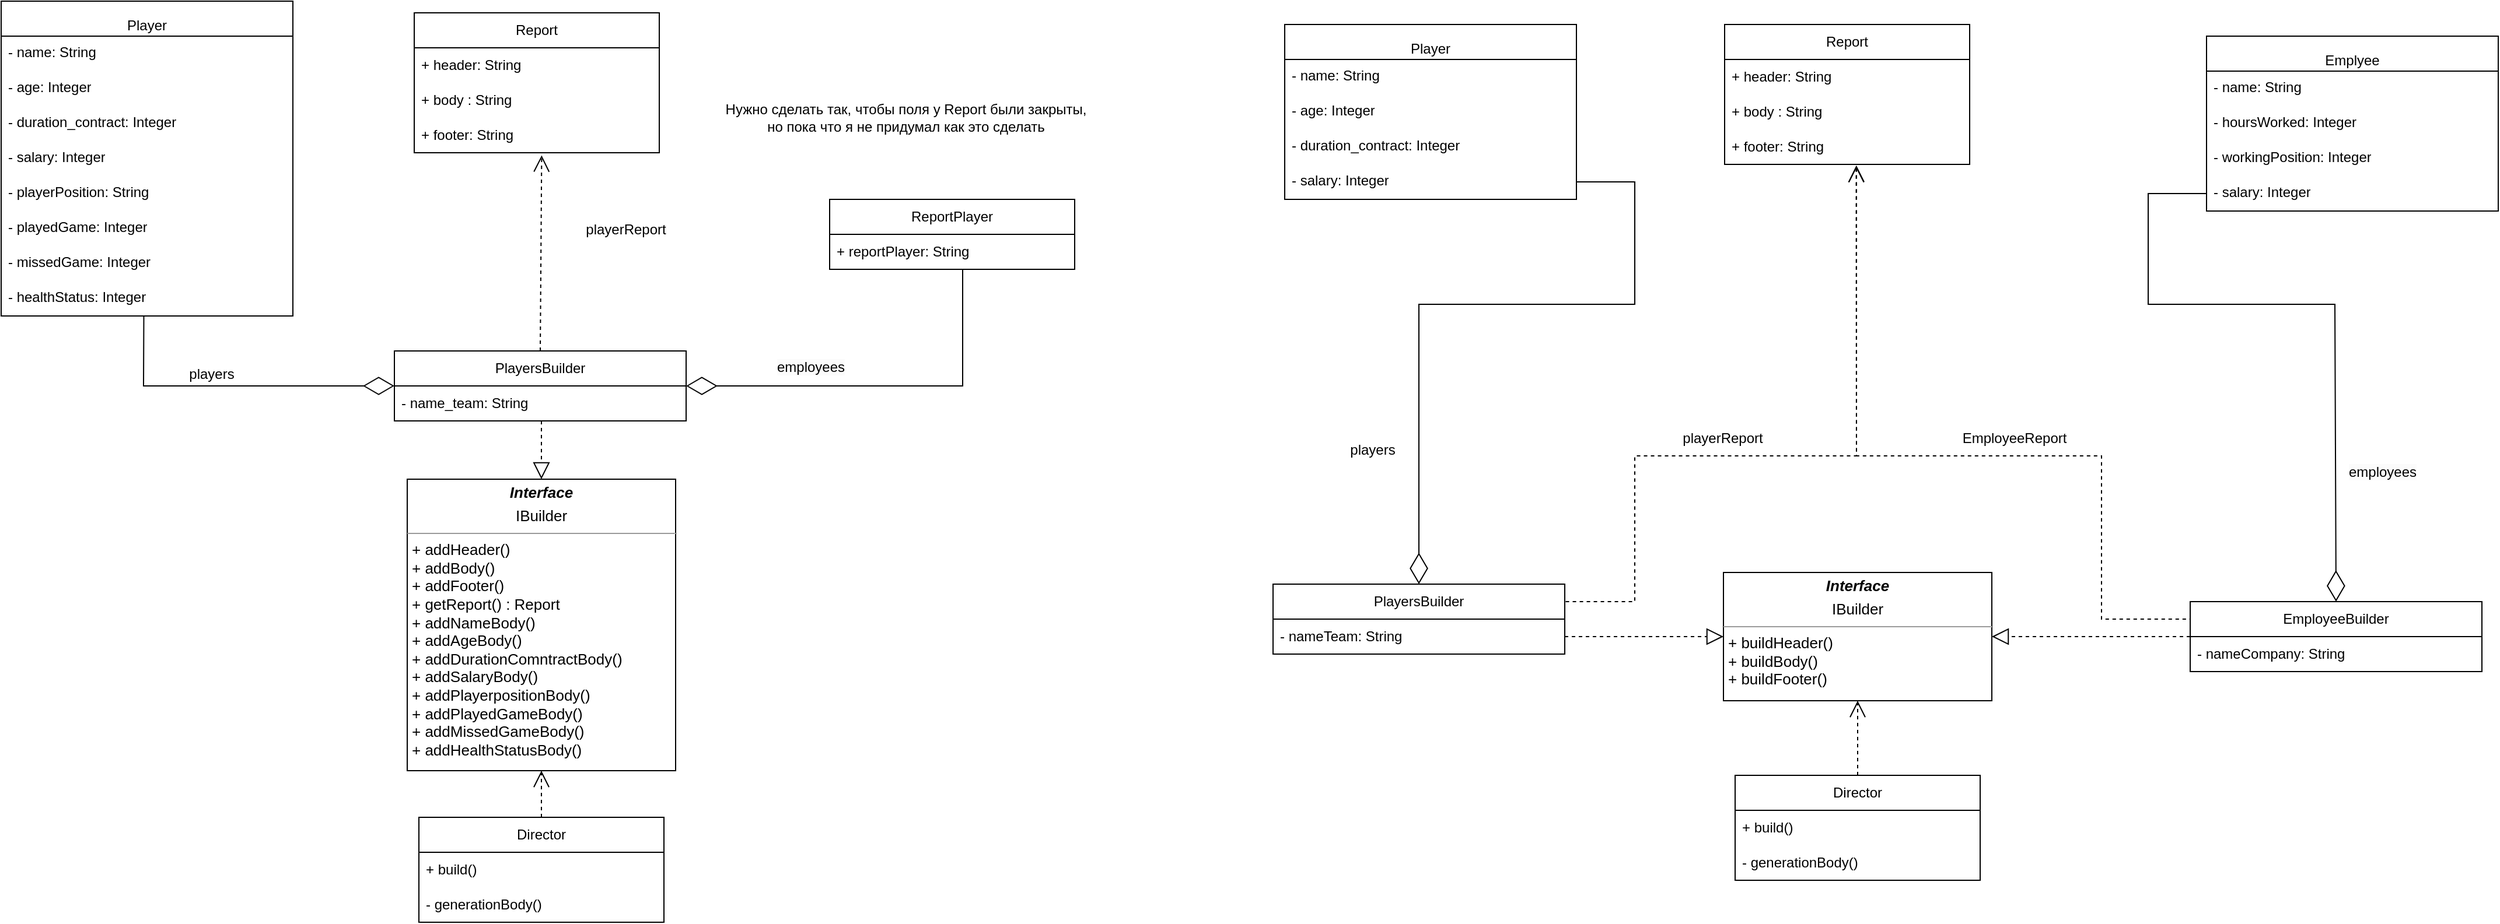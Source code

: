 <mxfile version="24.0.1" type="device">
  <diagram name="Страница — 1" id="MRQiCijHJdOQeOVhIVK2">
    <mxGraphModel dx="3154" dy="2005" grid="1" gridSize="10" guides="1" tooltips="1" connect="1" arrows="1" fold="1" page="1" pageScale="1" pageWidth="827" pageHeight="1169" math="0" shadow="0">
      <root>
        <mxCell id="0" />
        <mxCell id="1" parent="0" />
        <mxCell id="hXdJxYZ2cwujmEJ_C_SV-80" value="Player" style="swimlane;fontStyle=0;childLayout=stackLayout;horizontal=1;startSize=30;horizontalStack=0;resizeParent=1;resizeParentMax=0;resizeLast=0;collapsible=1;marginBottom=0;whiteSpace=wrap;html=1;verticalAlign=bottom;" parent="1" vertex="1">
          <mxGeometry x="-1560" y="-810" width="250" height="270" as="geometry">
            <mxRectangle x="-1250" y="990" width="120" height="30" as="alternateBounds" />
          </mxGeometry>
        </mxCell>
        <mxCell id="hXdJxYZ2cwujmEJ_C_SV-122" value="- name: String" style="text;strokeColor=none;fillColor=none;align=left;verticalAlign=top;spacingLeft=4;spacingRight=4;overflow=hidden;points=[[0,0.5],[1,0.5]];portConstraint=eastwest;rotatable=0;whiteSpace=wrap;html=1;" parent="hXdJxYZ2cwujmEJ_C_SV-80" vertex="1">
          <mxGeometry y="30" width="250" height="30" as="geometry" />
        </mxCell>
        <mxCell id="hXdJxYZ2cwujmEJ_C_SV-123" value="- age: Integer" style="text;strokeColor=none;fillColor=none;align=left;verticalAlign=top;spacingLeft=4;spacingRight=4;overflow=hidden;points=[[0,0.5],[1,0.5]];portConstraint=eastwest;rotatable=0;whiteSpace=wrap;html=1;" parent="hXdJxYZ2cwujmEJ_C_SV-80" vertex="1">
          <mxGeometry y="60" width="250" height="30" as="geometry" />
        </mxCell>
        <mxCell id="hXdJxYZ2cwujmEJ_C_SV-124" value="- duration_contract: Integer" style="text;strokeColor=none;fillColor=none;align=left;verticalAlign=top;spacingLeft=4;spacingRight=4;overflow=hidden;points=[[0,0.5],[1,0.5]];portConstraint=eastwest;rotatable=0;whiteSpace=wrap;html=1;" parent="hXdJxYZ2cwujmEJ_C_SV-80" vertex="1">
          <mxGeometry y="90" width="250" height="30" as="geometry" />
        </mxCell>
        <mxCell id="hXdJxYZ2cwujmEJ_C_SV-81" value="- salary: Integer" style="text;strokeColor=none;fillColor=none;align=left;verticalAlign=top;spacingLeft=4;spacingRight=4;overflow=hidden;points=[[0,0.5],[1,0.5]];portConstraint=eastwest;rotatable=0;whiteSpace=wrap;html=1;" parent="hXdJxYZ2cwujmEJ_C_SV-80" vertex="1">
          <mxGeometry y="120" width="250" height="30" as="geometry" />
        </mxCell>
        <mxCell id="Mz7W1znxSI1todbP4IQS-7" value="- playerPosition: String" style="text;strokeColor=none;fillColor=none;align=left;verticalAlign=top;spacingLeft=4;spacingRight=4;overflow=hidden;points=[[0,0.5],[1,0.5]];portConstraint=eastwest;rotatable=0;whiteSpace=wrap;html=1;" parent="hXdJxYZ2cwujmEJ_C_SV-80" vertex="1">
          <mxGeometry y="150" width="250" height="30" as="geometry" />
        </mxCell>
        <mxCell id="Mz7W1znxSI1todbP4IQS-8" value="- playedGame: Integer" style="text;strokeColor=none;fillColor=none;align=left;verticalAlign=top;spacingLeft=4;spacingRight=4;overflow=hidden;points=[[0,0.5],[1,0.5]];portConstraint=eastwest;rotatable=0;whiteSpace=wrap;html=1;" parent="hXdJxYZ2cwujmEJ_C_SV-80" vertex="1">
          <mxGeometry y="180" width="250" height="30" as="geometry" />
        </mxCell>
        <mxCell id="Mz7W1znxSI1todbP4IQS-9" value="- missedGame: Integer" style="text;strokeColor=none;fillColor=none;align=left;verticalAlign=top;spacingLeft=4;spacingRight=4;overflow=hidden;points=[[0,0.5],[1,0.5]];portConstraint=eastwest;rotatable=0;whiteSpace=wrap;html=1;" parent="hXdJxYZ2cwujmEJ_C_SV-80" vertex="1">
          <mxGeometry y="210" width="250" height="30" as="geometry" />
        </mxCell>
        <mxCell id="Mz7W1znxSI1todbP4IQS-10" value="- healthStatus: Integer" style="text;strokeColor=none;fillColor=none;align=left;verticalAlign=top;spacingLeft=4;spacingRight=4;overflow=hidden;points=[[0,0.5],[1,0.5]];portConstraint=eastwest;rotatable=0;whiteSpace=wrap;html=1;" parent="hXdJxYZ2cwujmEJ_C_SV-80" vertex="1">
          <mxGeometry y="240" width="250" height="30" as="geometry" />
        </mxCell>
        <mxCell id="hXdJxYZ2cwujmEJ_C_SV-90" value="&lt;p style=&quot;margin: 4px 0px 0px; text-align: center; font-size: 13px;&quot;&gt;&lt;font style=&quot;font-size: 13px;&quot;&gt;&lt;span style=&quot;border-color: var(--border-color);&quot;&gt;&lt;i style=&quot;&quot;&gt;&lt;b&gt;Interface&lt;/b&gt;&lt;/i&gt;&lt;/span&gt;&lt;i&gt;&lt;br&gt;&lt;/i&gt;&lt;/font&gt;&lt;/p&gt;&lt;p style=&quot;margin: 4px 0px 0px; text-align: center; font-size: 13px;&quot;&gt;&lt;font style=&quot;font-size: 13px;&quot;&gt;IBuilder&lt;/font&gt;&lt;/p&gt;&lt;hr style=&quot;font-size: 13px;&quot; size=&quot;1&quot;&gt;&lt;p style=&quot;margin: 0px 0px 0px 4px; font-size: 13px;&quot;&gt;&lt;font style=&quot;font-size: 13px;&quot;&gt;+ addHeader()&lt;br&gt;&lt;/font&gt;&lt;/p&gt;&lt;p style=&quot;margin: 0px 0px 0px 4px; font-size: 13px;&quot;&gt;&lt;font style=&quot;font-size: 13px;&quot;&gt;+ addBody()&lt;br&gt;&lt;/font&gt;&lt;/p&gt;&lt;p style=&quot;margin: 0px 0px 0px 4px; font-size: 13px;&quot;&gt;&lt;font style=&quot;font-size: 13px;&quot;&gt;+ addFooter()&lt;/font&gt;&lt;/p&gt;&lt;p style=&quot;margin: 0px 0px 0px 4px; font-size: 13px;&quot;&gt;&lt;font style=&quot;font-size: 13px;&quot;&gt;+ getReport() : Report&lt;br&gt;&lt;/font&gt;&lt;/p&gt;&lt;p style=&quot;margin: 0px 0px 0px 4px; font-size: 13px;&quot;&gt;&lt;font style=&quot;font-size: 13px;&quot;&gt;+ addNameBody()&lt;/font&gt;&lt;/p&gt;&lt;p style=&quot;margin: 0px 0px 0px 4px; font-size: 13px;&quot;&gt;&lt;font style=&quot;font-size: 13px;&quot;&gt;+ addAgeBody()&lt;/font&gt;&lt;/p&gt;&lt;p style=&quot;margin: 0px 0px 0px 4px; font-size: 13px;&quot;&gt;&lt;font style=&quot;font-size: 13px;&quot;&gt;+ addDurationComntractBody()&lt;/font&gt;&lt;/p&gt;&lt;p style=&quot;margin: 0px 0px 0px 4px; font-size: 13px;&quot;&gt;&lt;font style=&quot;font-size: 13px;&quot;&gt;+ addSalaryBody()&lt;/font&gt;&lt;/p&gt;&lt;p style=&quot;margin: 0px 0px 0px 4px; font-size: 13px;&quot;&gt;&lt;font style=&quot;font-size: 13px;&quot;&gt;+ addPlayerpositionBody()&lt;/font&gt;&lt;/p&gt;&lt;p style=&quot;margin: 0px 0px 0px 4px; font-size: 13px;&quot;&gt;&lt;font style=&quot;font-size: 13px;&quot;&gt;+ addPlayedGameBody()&lt;/font&gt;&lt;/p&gt;&lt;p style=&quot;margin: 0px 0px 0px 4px; font-size: 13px;&quot;&gt;&lt;font style=&quot;font-size: 13px;&quot;&gt;+ addMissedGameBody()&lt;/font&gt;&lt;/p&gt;&lt;p style=&quot;margin: 0px 0px 0px 4px; font-size: 13px;&quot;&gt;&lt;font style=&quot;font-size: 13px;&quot;&gt;+ addHealthStatusBody()&lt;/font&gt;&lt;/p&gt;" style="verticalAlign=top;align=left;overflow=fill;fontSize=12;fontFamily=Helvetica;html=1;whiteSpace=wrap;" parent="1" vertex="1">
          <mxGeometry x="-1212" y="-400" width="230" height="250" as="geometry" />
        </mxCell>
        <mxCell id="hXdJxYZ2cwujmEJ_C_SV-91" value="Director" style="swimlane;fontStyle=0;childLayout=stackLayout;horizontal=1;startSize=30;horizontalStack=0;resizeParent=1;resizeParentMax=0;resizeLast=0;collapsible=1;marginBottom=0;whiteSpace=wrap;html=1;" parent="1" vertex="1">
          <mxGeometry x="-1202" y="-110" width="210" height="90" as="geometry" />
        </mxCell>
        <mxCell id="hXdJxYZ2cwujmEJ_C_SV-97" value="+ build()" style="text;strokeColor=none;fillColor=none;align=left;verticalAlign=middle;spacingLeft=4;spacingRight=4;overflow=hidden;points=[[0,0.5],[1,0.5]];portConstraint=eastwest;rotatable=0;whiteSpace=wrap;html=1;" parent="hXdJxYZ2cwujmEJ_C_SV-91" vertex="1">
          <mxGeometry y="30" width="210" height="30" as="geometry" />
        </mxCell>
        <mxCell id="Mz7W1znxSI1todbP4IQS-6" value="- generationBody()" style="text;strokeColor=none;fillColor=none;align=left;verticalAlign=middle;spacingLeft=4;spacingRight=4;overflow=hidden;points=[[0,0.5],[1,0.5]];portConstraint=eastwest;rotatable=0;whiteSpace=wrap;html=1;" parent="hXdJxYZ2cwujmEJ_C_SV-91" vertex="1">
          <mxGeometry y="60" width="210" height="30" as="geometry" />
        </mxCell>
        <mxCell id="hXdJxYZ2cwujmEJ_C_SV-102" value="PlayersBuilder" style="swimlane;fontStyle=0;childLayout=stackLayout;horizontal=1;startSize=30;horizontalStack=0;resizeParent=1;resizeParentMax=0;resizeLast=0;collapsible=1;marginBottom=0;whiteSpace=wrap;html=1;" parent="1" vertex="1">
          <mxGeometry x="-1223" y="-510" width="250" height="60" as="geometry" />
        </mxCell>
        <mxCell id="hXdJxYZ2cwujmEJ_C_SV-103" value="- name_team: String" style="text;strokeColor=none;fillColor=none;align=left;verticalAlign=middle;spacingLeft=4;spacingRight=4;overflow=hidden;points=[[0,0.5],[1,0.5]];portConstraint=eastwest;rotatable=0;whiteSpace=wrap;html=1;" parent="hXdJxYZ2cwujmEJ_C_SV-102" vertex="1">
          <mxGeometry y="30" width="250" height="30" as="geometry" />
        </mxCell>
        <mxCell id="hXdJxYZ2cwujmEJ_C_SV-106" value="Report" style="swimlane;fontStyle=0;childLayout=stackLayout;horizontal=1;startSize=30;horizontalStack=0;resizeParent=1;resizeParentMax=0;resizeLast=0;collapsible=1;marginBottom=0;whiteSpace=wrap;html=1;" parent="1" vertex="1">
          <mxGeometry x="-1206" y="-800" width="210" height="120" as="geometry" />
        </mxCell>
        <mxCell id="hXdJxYZ2cwujmEJ_C_SV-107" value="+ header: String" style="text;strokeColor=none;fillColor=none;align=left;verticalAlign=middle;spacingLeft=4;spacingRight=4;overflow=hidden;points=[[0,0.5],[1,0.5]];portConstraint=eastwest;rotatable=0;whiteSpace=wrap;html=1;" parent="hXdJxYZ2cwujmEJ_C_SV-106" vertex="1">
          <mxGeometry y="30" width="210" height="30" as="geometry" />
        </mxCell>
        <mxCell id="hXdJxYZ2cwujmEJ_C_SV-108" value="+ body : String" style="text;strokeColor=none;fillColor=none;align=left;verticalAlign=middle;spacingLeft=4;spacingRight=4;overflow=hidden;points=[[0,0.5],[1,0.5]];portConstraint=eastwest;rotatable=0;whiteSpace=wrap;html=1;" parent="hXdJxYZ2cwujmEJ_C_SV-106" vertex="1">
          <mxGeometry y="60" width="210" height="30" as="geometry" />
        </mxCell>
        <mxCell id="hXdJxYZ2cwujmEJ_C_SV-109" value="+ footer: String" style="text;strokeColor=none;fillColor=none;align=left;verticalAlign=middle;spacingLeft=4;spacingRight=4;overflow=hidden;points=[[0,0.5],[1,0.5]];portConstraint=eastwest;rotatable=0;whiteSpace=wrap;html=1;" parent="hXdJxYZ2cwujmEJ_C_SV-106" vertex="1">
          <mxGeometry y="90" width="210" height="30" as="geometry" />
        </mxCell>
        <mxCell id="hXdJxYZ2cwujmEJ_C_SV-114" value="" style="endArrow=block;dashed=1;endFill=0;endSize=12;html=1;rounded=0;entryX=0.5;entryY=0;entryDx=0;entryDy=0;" parent="1" target="hXdJxYZ2cwujmEJ_C_SV-90" edge="1">
          <mxGeometry width="160" relative="1" as="geometry">
            <mxPoint x="-1097" y="-450" as="sourcePoint" />
            <mxPoint x="-972" y="-466" as="targetPoint" />
            <Array as="points">
              <mxPoint x="-1097" y="-400" />
            </Array>
          </mxGeometry>
        </mxCell>
        <mxCell id="hXdJxYZ2cwujmEJ_C_SV-115" value="" style="endArrow=open;endSize=12;dashed=1;html=1;rounded=0;exitX=0.5;exitY=0;exitDx=0;exitDy=0;entryX=0.5;entryY=1;entryDx=0;entryDy=0;" parent="1" source="hXdJxYZ2cwujmEJ_C_SV-91" target="hXdJxYZ2cwujmEJ_C_SV-90" edge="1">
          <mxGeometry width="160" relative="1" as="geometry">
            <mxPoint x="-912" y="-132" as="sourcePoint" />
            <mxPoint x="-653" y="-71" as="targetPoint" />
            <Array as="points" />
          </mxGeometry>
        </mxCell>
        <mxCell id="hXdJxYZ2cwujmEJ_C_SV-130" value="" style="endArrow=diamondThin;endFill=0;endSize=24;html=1;rounded=0;entryX=0;entryY=0.5;entryDx=0;entryDy=0;exitX=0.489;exitY=1.01;exitDx=0;exitDy=0;exitPerimeter=0;" parent="1" source="Mz7W1znxSI1todbP4IQS-10" target="hXdJxYZ2cwujmEJ_C_SV-102" edge="1">
          <mxGeometry width="160" relative="1" as="geometry">
            <mxPoint x="-1435" y="-650" as="sourcePoint" />
            <mxPoint x="-1432" y="-650" as="targetPoint" />
            <Array as="points">
              <mxPoint x="-1438" y="-480" />
            </Array>
          </mxGeometry>
        </mxCell>
        <mxCell id="hXdJxYZ2cwujmEJ_C_SV-140" value="playerReport" style="text;html=1;align=center;verticalAlign=middle;resizable=0;points=[];autosize=1;strokeColor=none;fillColor=none;" parent="1" vertex="1">
          <mxGeometry x="-1070" y="-629.5" width="90" height="30" as="geometry" />
        </mxCell>
        <mxCell id="hXdJxYZ2cwujmEJ_C_SV-141" value="players" style="text;html=1;align=center;verticalAlign=middle;resizable=0;points=[];autosize=1;strokeColor=none;fillColor=none;" parent="1" vertex="1">
          <mxGeometry x="-1410" y="-505" width="60" height="30" as="geometry" />
        </mxCell>
        <mxCell id="Mz7W1znxSI1todbP4IQS-1" value="ReportPlayer" style="swimlane;fontStyle=0;childLayout=stackLayout;horizontal=1;startSize=30;horizontalStack=0;resizeParent=1;resizeParentMax=0;resizeLast=0;collapsible=1;marginBottom=0;whiteSpace=wrap;html=1;" parent="1" vertex="1">
          <mxGeometry x="-850" y="-640" width="210" height="60" as="geometry" />
        </mxCell>
        <mxCell id="Mz7W1znxSI1todbP4IQS-2" value="+ reportPlayer: String" style="text;strokeColor=none;fillColor=none;align=left;verticalAlign=middle;spacingLeft=4;spacingRight=4;overflow=hidden;points=[[0,0.5],[1,0.5]];portConstraint=eastwest;rotatable=0;whiteSpace=wrap;html=1;" parent="Mz7W1znxSI1todbP4IQS-1" vertex="1">
          <mxGeometry y="30" width="210" height="30" as="geometry" />
        </mxCell>
        <mxCell id="Mz7W1znxSI1todbP4IQS-15" value="" style="endArrow=diamondThin;endFill=0;endSize=24;html=1;rounded=0;entryX=1;entryY=0.5;entryDx=0;entryDy=0;" parent="1" target="hXdJxYZ2cwujmEJ_C_SV-102" edge="1">
          <mxGeometry width="160" relative="1" as="geometry">
            <mxPoint x="-736" y="-580" as="sourcePoint" />
            <mxPoint x="-1213" y="-455" as="targetPoint" />
            <Array as="points">
              <mxPoint x="-736" y="-480" />
            </Array>
          </mxGeometry>
        </mxCell>
        <mxCell id="Mz7W1znxSI1todbP4IQS-16" value="Player" style="swimlane;fontStyle=0;childLayout=stackLayout;horizontal=1;startSize=30;horizontalStack=0;resizeParent=1;resizeParentMax=0;resizeLast=0;collapsible=1;marginBottom=0;whiteSpace=wrap;html=1;verticalAlign=bottom;" parent="1" vertex="1">
          <mxGeometry x="-460" y="-790" width="250" height="150" as="geometry">
            <mxRectangle x="-1250" y="990" width="120" height="30" as="alternateBounds" />
          </mxGeometry>
        </mxCell>
        <mxCell id="Mz7W1znxSI1todbP4IQS-17" value="- name: String" style="text;strokeColor=none;fillColor=none;align=left;verticalAlign=top;spacingLeft=4;spacingRight=4;overflow=hidden;points=[[0,0.5],[1,0.5]];portConstraint=eastwest;rotatable=0;whiteSpace=wrap;html=1;" parent="Mz7W1znxSI1todbP4IQS-16" vertex="1">
          <mxGeometry y="30" width="250" height="30" as="geometry" />
        </mxCell>
        <mxCell id="Mz7W1znxSI1todbP4IQS-18" value="- age: Integer" style="text;strokeColor=none;fillColor=none;align=left;verticalAlign=top;spacingLeft=4;spacingRight=4;overflow=hidden;points=[[0,0.5],[1,0.5]];portConstraint=eastwest;rotatable=0;whiteSpace=wrap;html=1;" parent="Mz7W1znxSI1todbP4IQS-16" vertex="1">
          <mxGeometry y="60" width="250" height="30" as="geometry" />
        </mxCell>
        <mxCell id="Mz7W1znxSI1todbP4IQS-19" value="- duration_contract: Integer" style="text;strokeColor=none;fillColor=none;align=left;verticalAlign=top;spacingLeft=4;spacingRight=4;overflow=hidden;points=[[0,0.5],[1,0.5]];portConstraint=eastwest;rotatable=0;whiteSpace=wrap;html=1;" parent="Mz7W1znxSI1todbP4IQS-16" vertex="1">
          <mxGeometry y="90" width="250" height="30" as="geometry" />
        </mxCell>
        <mxCell id="Mz7W1znxSI1todbP4IQS-20" value="- salary: Integer" style="text;strokeColor=none;fillColor=none;align=left;verticalAlign=top;spacingLeft=4;spacingRight=4;overflow=hidden;points=[[0,0.5],[1,0.5]];portConstraint=eastwest;rotatable=0;whiteSpace=wrap;html=1;" parent="Mz7W1znxSI1todbP4IQS-16" vertex="1">
          <mxGeometry y="120" width="250" height="30" as="geometry" />
        </mxCell>
        <mxCell id="Mz7W1znxSI1todbP4IQS-25" value="&lt;p style=&quot;margin: 4px 0px 0px; text-align: center; font-size: 13px;&quot;&gt;&lt;font style=&quot;font-size: 13px;&quot;&gt;&lt;span style=&quot;border-color: var(--border-color);&quot;&gt;&lt;i style=&quot;&quot;&gt;&lt;b&gt;Interface&lt;/b&gt;&lt;/i&gt;&lt;/span&gt;&lt;i&gt;&lt;br&gt;&lt;/i&gt;&lt;/font&gt;&lt;/p&gt;&lt;p style=&quot;margin: 4px 0px 0px; text-align: center; font-size: 13px;&quot;&gt;&lt;font style=&quot;font-size: 13px;&quot;&gt;IBuilder&lt;/font&gt;&lt;/p&gt;&lt;hr style=&quot;font-size: 13px;&quot; size=&quot;1&quot;&gt;&lt;p style=&quot;margin: 0px 0px 0px 4px; font-size: 13px;&quot;&gt;&lt;font style=&quot;font-size: 13px;&quot;&gt;+ buildHeader()&lt;br&gt;&lt;/font&gt;&lt;/p&gt;&lt;p style=&quot;margin: 0px 0px 0px 4px; font-size: 13px;&quot;&gt;&lt;font style=&quot;font-size: 13px;&quot;&gt;+ buildBody()&lt;br&gt;&lt;/font&gt;&lt;/p&gt;&lt;p style=&quot;margin: 0px 0px 0px 4px; font-size: 13px;&quot;&gt;&lt;font style=&quot;font-size: 13px;&quot;&gt;+ buildFooter()&lt;/font&gt;&lt;/p&gt;" style="verticalAlign=top;align=left;overflow=fill;fontSize=12;fontFamily=Helvetica;html=1;whiteSpace=wrap;" parent="1" vertex="1">
          <mxGeometry x="-84" y="-320" width="230" height="110" as="geometry" />
        </mxCell>
        <mxCell id="Mz7W1znxSI1todbP4IQS-26" value="Director" style="swimlane;fontStyle=0;childLayout=stackLayout;horizontal=1;startSize=30;horizontalStack=0;resizeParent=1;resizeParentMax=0;resizeLast=0;collapsible=1;marginBottom=0;whiteSpace=wrap;html=1;" parent="1" vertex="1">
          <mxGeometry x="-74" y="-146" width="210" height="90" as="geometry" />
        </mxCell>
        <mxCell id="Mz7W1znxSI1todbP4IQS-27" value="+ build()" style="text;strokeColor=none;fillColor=none;align=left;verticalAlign=middle;spacingLeft=4;spacingRight=4;overflow=hidden;points=[[0,0.5],[1,0.5]];portConstraint=eastwest;rotatable=0;whiteSpace=wrap;html=1;" parent="Mz7W1znxSI1todbP4IQS-26" vertex="1">
          <mxGeometry y="30" width="210" height="30" as="geometry" />
        </mxCell>
        <mxCell id="Mz7W1znxSI1todbP4IQS-28" value="- generationBody()" style="text;strokeColor=none;fillColor=none;align=left;verticalAlign=middle;spacingLeft=4;spacingRight=4;overflow=hidden;points=[[0,0.5],[1,0.5]];portConstraint=eastwest;rotatable=0;whiteSpace=wrap;html=1;" parent="Mz7W1znxSI1todbP4IQS-26" vertex="1">
          <mxGeometry y="60" width="210" height="30" as="geometry" />
        </mxCell>
        <mxCell id="Mz7W1znxSI1todbP4IQS-29" value="PlayersBuilder" style="swimlane;fontStyle=0;childLayout=stackLayout;horizontal=1;startSize=30;horizontalStack=0;resizeParent=1;resizeParentMax=0;resizeLast=0;collapsible=1;marginBottom=0;whiteSpace=wrap;html=1;" parent="1" vertex="1">
          <mxGeometry x="-470" y="-310" width="250" height="60" as="geometry" />
        </mxCell>
        <mxCell id="Mz7W1znxSI1todbP4IQS-30" value="- nameTeam: String" style="text;strokeColor=none;fillColor=none;align=left;verticalAlign=middle;spacingLeft=4;spacingRight=4;overflow=hidden;points=[[0,0.5],[1,0.5]];portConstraint=eastwest;rotatable=0;whiteSpace=wrap;html=1;" parent="Mz7W1znxSI1todbP4IQS-29" vertex="1">
          <mxGeometry y="30" width="250" height="30" as="geometry" />
        </mxCell>
        <mxCell id="Mz7W1znxSI1todbP4IQS-31" value="Report" style="swimlane;fontStyle=0;childLayout=stackLayout;horizontal=1;startSize=30;horizontalStack=0;resizeParent=1;resizeParentMax=0;resizeLast=0;collapsible=1;marginBottom=0;whiteSpace=wrap;html=1;" parent="1" vertex="1">
          <mxGeometry x="-83" y="-790" width="210" height="120" as="geometry" />
        </mxCell>
        <mxCell id="Mz7W1znxSI1todbP4IQS-32" value="+ header: String" style="text;strokeColor=none;fillColor=none;align=left;verticalAlign=middle;spacingLeft=4;spacingRight=4;overflow=hidden;points=[[0,0.5],[1,0.5]];portConstraint=eastwest;rotatable=0;whiteSpace=wrap;html=1;" parent="Mz7W1znxSI1todbP4IQS-31" vertex="1">
          <mxGeometry y="30" width="210" height="30" as="geometry" />
        </mxCell>
        <mxCell id="Mz7W1znxSI1todbP4IQS-33" value="+ body : String" style="text;strokeColor=none;fillColor=none;align=left;verticalAlign=middle;spacingLeft=4;spacingRight=4;overflow=hidden;points=[[0,0.5],[1,0.5]];portConstraint=eastwest;rotatable=0;whiteSpace=wrap;html=1;" parent="Mz7W1znxSI1todbP4IQS-31" vertex="1">
          <mxGeometry y="60" width="210" height="30" as="geometry" />
        </mxCell>
        <mxCell id="Mz7W1znxSI1todbP4IQS-34" value="+ footer: String" style="text;strokeColor=none;fillColor=none;align=left;verticalAlign=middle;spacingLeft=4;spacingRight=4;overflow=hidden;points=[[0,0.5],[1,0.5]];portConstraint=eastwest;rotatable=0;whiteSpace=wrap;html=1;" parent="Mz7W1znxSI1todbP4IQS-31" vertex="1">
          <mxGeometry y="90" width="210" height="30" as="geometry" />
        </mxCell>
        <mxCell id="Mz7W1znxSI1todbP4IQS-36" value="" style="endArrow=open;endSize=12;dashed=1;html=1;rounded=0;exitX=0.5;exitY=0;exitDx=0;exitDy=0;entryX=0.5;entryY=1;entryDx=0;entryDy=0;" parent="1" source="Mz7W1znxSI1todbP4IQS-26" target="Mz7W1znxSI1todbP4IQS-25" edge="1">
          <mxGeometry width="160" relative="1" as="geometry">
            <mxPoint x="216" y="-122" as="sourcePoint" />
            <mxPoint x="475" y="-61" as="targetPoint" />
            <Array as="points" />
          </mxGeometry>
        </mxCell>
        <mxCell id="Mz7W1znxSI1todbP4IQS-39" value="playerReport" style="text;html=1;align=center;verticalAlign=middle;resizable=0;points=[];autosize=1;strokeColor=none;fillColor=none;" parent="1" vertex="1">
          <mxGeometry x="-130" y="-450" width="90" height="30" as="geometry" />
        </mxCell>
        <mxCell id="Mz7W1znxSI1todbP4IQS-100" value="Emplyee" style="swimlane;fontStyle=0;childLayout=stackLayout;horizontal=1;startSize=30;horizontalStack=0;resizeParent=1;resizeParentMax=0;resizeLast=0;collapsible=1;marginBottom=0;whiteSpace=wrap;html=1;verticalAlign=bottom;" parent="1" vertex="1">
          <mxGeometry x="330" y="-780" width="250" height="150" as="geometry">
            <mxRectangle x="-1250" y="990" width="120" height="30" as="alternateBounds" />
          </mxGeometry>
        </mxCell>
        <mxCell id="Mz7W1znxSI1todbP4IQS-101" value="- name: String" style="text;strokeColor=none;fillColor=none;align=left;verticalAlign=top;spacingLeft=4;spacingRight=4;overflow=hidden;points=[[0,0.5],[1,0.5]];portConstraint=eastwest;rotatable=0;whiteSpace=wrap;html=1;" parent="Mz7W1znxSI1todbP4IQS-100" vertex="1">
          <mxGeometry y="30" width="250" height="30" as="geometry" />
        </mxCell>
        <mxCell id="Mz7W1znxSI1todbP4IQS-102" value="- hoursWorked: Integer" style="text;strokeColor=none;fillColor=none;align=left;verticalAlign=top;spacingLeft=4;spacingRight=4;overflow=hidden;points=[[0,0.5],[1,0.5]];portConstraint=eastwest;rotatable=0;whiteSpace=wrap;html=1;" parent="Mz7W1znxSI1todbP4IQS-100" vertex="1">
          <mxGeometry y="60" width="250" height="30" as="geometry" />
        </mxCell>
        <mxCell id="Mz7W1znxSI1todbP4IQS-103" value="- workingPosition: Integer" style="text;strokeColor=none;fillColor=none;align=left;verticalAlign=top;spacingLeft=4;spacingRight=4;overflow=hidden;points=[[0,0.5],[1,0.5]];portConstraint=eastwest;rotatable=0;whiteSpace=wrap;html=1;" parent="Mz7W1znxSI1todbP4IQS-100" vertex="1">
          <mxGeometry y="90" width="250" height="30" as="geometry" />
        </mxCell>
        <mxCell id="Mz7W1znxSI1todbP4IQS-104" value="- salary: Integer" style="text;strokeColor=none;fillColor=none;align=left;verticalAlign=top;spacingLeft=4;spacingRight=4;overflow=hidden;points=[[0,0.5],[1,0.5]];portConstraint=eastwest;rotatable=0;whiteSpace=wrap;html=1;" parent="Mz7W1znxSI1todbP4IQS-100" vertex="1">
          <mxGeometry y="120" width="250" height="30" as="geometry" />
        </mxCell>
        <mxCell id="Mz7W1znxSI1todbP4IQS-109" value="EmployeeBuilder" style="swimlane;fontStyle=0;childLayout=stackLayout;horizontal=1;startSize=30;horizontalStack=0;resizeParent=1;resizeParentMax=0;resizeLast=0;collapsible=1;marginBottom=0;whiteSpace=wrap;html=1;" parent="1" vertex="1">
          <mxGeometry x="316" y="-295" width="250" height="60" as="geometry" />
        </mxCell>
        <mxCell id="Mz7W1znxSI1todbP4IQS-110" value="- nameCompany: String" style="text;strokeColor=none;fillColor=none;align=left;verticalAlign=middle;spacingLeft=4;spacingRight=4;overflow=hidden;points=[[0,0.5],[1,0.5]];portConstraint=eastwest;rotatable=0;whiteSpace=wrap;html=1;" parent="Mz7W1znxSI1todbP4IQS-109" vertex="1">
          <mxGeometry y="30" width="250" height="30" as="geometry" />
        </mxCell>
        <mxCell id="Mz7W1znxSI1todbP4IQS-112" value="" style="endArrow=block;dashed=1;endFill=0;endSize=12;html=1;rounded=0;entryX=1;entryY=0.5;entryDx=0;entryDy=0;exitX=0;exitY=0.5;exitDx=0;exitDy=0;" parent="1" source="Mz7W1znxSI1todbP4IQS-109" target="Mz7W1znxSI1todbP4IQS-25" edge="1">
          <mxGeometry width="160" relative="1" as="geometry">
            <mxPoint x="-210" y="-255" as="sourcePoint" />
            <mxPoint x="-80" y="-255" as="targetPoint" />
            <Array as="points" />
          </mxGeometry>
        </mxCell>
        <mxCell id="Mz7W1znxSI1todbP4IQS-117" value="EmployeeReport" style="text;html=1;align=center;verticalAlign=middle;resizable=0;points=[];autosize=1;strokeColor=none;fillColor=none;" parent="1" vertex="1">
          <mxGeometry x="110" y="-450" width="110" height="30" as="geometry" />
        </mxCell>
        <mxCell id="Mz7W1znxSI1todbP4IQS-118" value="players" style="text;html=1;align=center;verticalAlign=middle;resizable=0;points=[];autosize=1;strokeColor=none;fillColor=none;" parent="1" vertex="1">
          <mxGeometry x="-415" y="-440" width="60" height="30" as="geometry" />
        </mxCell>
        <mxCell id="Mz7W1znxSI1todbP4IQS-119" value="&lt;span style=&quot;color: rgb(0, 0, 0); font-family: Helvetica; font-size: 12px; font-style: normal; font-variant-ligatures: normal; font-variant-caps: normal; font-weight: 400; letter-spacing: normal; orphans: 2; text-align: center; text-indent: 0px; text-transform: none; widows: 2; word-spacing: 0px; -webkit-text-stroke-width: 0px; white-space: nowrap; background-color: rgb(251, 251, 251); text-decoration-thickness: initial; text-decoration-style: initial; text-decoration-color: initial; display: inline !important; float: none;&quot;&gt;employees&lt;/span&gt;" style="text;whiteSpace=wrap;html=1;" parent="1" vertex="1">
          <mxGeometry x="-897" y="-510" width="70" height="40" as="geometry" />
        </mxCell>
        <mxCell id="tv6DahNP8yDkagdklTRy-1" value="Нужно сделать так, чтобы поля у Report были закрыты,&lt;div&gt;но пока что я не придумал как это сделать&lt;/div&gt;" style="text;html=1;align=center;verticalAlign=middle;resizable=0;points=[];autosize=1;strokeColor=none;fillColor=none;" vertex="1" parent="1">
          <mxGeometry x="-950" y="-730" width="330" height="40" as="geometry" />
        </mxCell>
        <mxCell id="tv6DahNP8yDkagdklTRy-2" value="" style="endArrow=none;html=1;rounded=0;startArrow=diamondThin;startFill=0;targetPerimeterSpacing=6;strokeWidth=1;endSize=6;startSize=24;entryX=1;entryY=0.5;entryDx=0;entryDy=0;exitX=0.5;exitY=0;exitDx=0;exitDy=0;" edge="1" parent="1" source="Mz7W1znxSI1todbP4IQS-29" target="Mz7W1znxSI1todbP4IQS-20">
          <mxGeometry width="50" height="50" relative="1" as="geometry">
            <mxPoint x="-610" y="-300" as="sourcePoint" />
            <mxPoint x="-344.75" y="-517.81" as="targetPoint" />
            <Array as="points">
              <mxPoint x="-345" y="-550" />
              <mxPoint x="-160" y="-550" />
              <mxPoint x="-160" y="-655" />
            </Array>
          </mxGeometry>
        </mxCell>
        <mxCell id="tv6DahNP8yDkagdklTRy-3" value="" style="endArrow=none;html=1;rounded=0;startArrow=diamondThin;startFill=0;targetPerimeterSpacing=6;strokeWidth=1;endSize=6;startSize=24;entryX=0;entryY=0.5;entryDx=0;entryDy=0;exitX=0.5;exitY=0;exitDx=0;exitDy=0;" edge="1" parent="1" source="Mz7W1znxSI1todbP4IQS-109" target="Mz7W1znxSI1todbP4IQS-104">
          <mxGeometry width="50" height="50" relative="1" as="geometry">
            <mxPoint x="460" y="-302" as="sourcePoint" />
            <mxPoint x="440" y="-511.41" as="targetPoint" />
            <Array as="points">
              <mxPoint x="440" y="-550" />
              <mxPoint x="280" y="-550" />
              <mxPoint x="280" y="-645" />
            </Array>
          </mxGeometry>
        </mxCell>
        <mxCell id="tv6DahNP8yDkagdklTRy-4" value="&lt;span style=&quot;color: rgb(0, 0, 0); font-family: Helvetica; font-size: 12px; font-style: normal; font-variant-ligatures: normal; font-variant-caps: normal; font-weight: 400; letter-spacing: normal; orphans: 2; text-align: center; text-indent: 0px; text-transform: none; widows: 2; word-spacing: 0px; -webkit-text-stroke-width: 0px; white-space: nowrap; background-color: rgb(251, 251, 251); text-decoration-thickness: initial; text-decoration-style: initial; text-decoration-color: initial; display: inline !important; float: none;&quot;&gt;employees&lt;/span&gt;" style="text;whiteSpace=wrap;html=1;" vertex="1" parent="1">
          <mxGeometry x="450" y="-420" width="70" height="40" as="geometry" />
        </mxCell>
        <mxCell id="tv6DahNP8yDkagdklTRy-7" value="" style="endArrow=none;dashed=1;html=1;rounded=0;startArrow=open;startFill=0;startSize=12;exitX=0.537;exitY=1.039;exitDx=0;exitDy=0;exitPerimeter=0;entryX=0;entryY=0.25;entryDx=0;entryDy=0;" edge="1" parent="1" source="Mz7W1znxSI1todbP4IQS-34" target="Mz7W1znxSI1todbP4IQS-109">
          <mxGeometry width="50" height="50" relative="1" as="geometry">
            <mxPoint x="160" y="-480" as="sourcePoint" />
            <mxPoint x="30" y="-470" as="targetPoint" />
            <Array as="points">
              <mxPoint x="30" y="-420" />
              <mxPoint x="240" y="-420" />
              <mxPoint x="240" y="-280" />
            </Array>
          </mxGeometry>
        </mxCell>
        <mxCell id="tv6DahNP8yDkagdklTRy-8" value="" style="endArrow=none;dashed=1;html=1;rounded=0;startArrow=open;startFill=0;startSize=12;exitX=0.537;exitY=1.039;exitDx=0;exitDy=0;exitPerimeter=0;entryX=1;entryY=0.25;entryDx=0;entryDy=0;" edge="1" parent="1" target="Mz7W1znxSI1todbP4IQS-29">
          <mxGeometry width="50" height="50" relative="1" as="geometry">
            <mxPoint x="30" y="-669" as="sourcePoint" />
            <mxPoint x="30" y="-420" as="targetPoint" />
            <Array as="points">
              <mxPoint x="30" y="-420" />
              <mxPoint x="-160" y="-420" />
              <mxPoint x="-160" y="-295" />
            </Array>
          </mxGeometry>
        </mxCell>
        <mxCell id="tv6DahNP8yDkagdklTRy-14" value="" style="endArrow=open;dashed=1;html=1;rounded=0;startArrow=none;startFill=0;endFill=0;endSize=12;entryX=0.52;entryY=1.073;entryDx=0;entryDy=0;entryPerimeter=0;exitX=0.5;exitY=0;exitDx=0;exitDy=0;" edge="1" parent="1" source="hXdJxYZ2cwujmEJ_C_SV-102" target="hXdJxYZ2cwujmEJ_C_SV-109">
          <mxGeometry width="50" height="50" relative="1" as="geometry">
            <mxPoint x="-1080" y="-600" as="sourcePoint" />
            <mxPoint x="-1140" y="-590" as="targetPoint" />
          </mxGeometry>
        </mxCell>
        <mxCell id="tv6DahNP8yDkagdklTRy-15" value="" style="endArrow=block;dashed=1;endFill=0;endSize=12;html=1;rounded=0;entryX=0;entryY=0.5;entryDx=0;entryDy=0;exitX=1;exitY=0.5;exitDx=0;exitDy=0;" edge="1" parent="1" source="Mz7W1znxSI1todbP4IQS-30" target="Mz7W1znxSI1todbP4IQS-25">
          <mxGeometry width="160" relative="1" as="geometry">
            <mxPoint x="326" y="-255" as="sourcePoint" />
            <mxPoint x="150" y="-255" as="targetPoint" />
            <Array as="points" />
          </mxGeometry>
        </mxCell>
      </root>
    </mxGraphModel>
  </diagram>
</mxfile>
